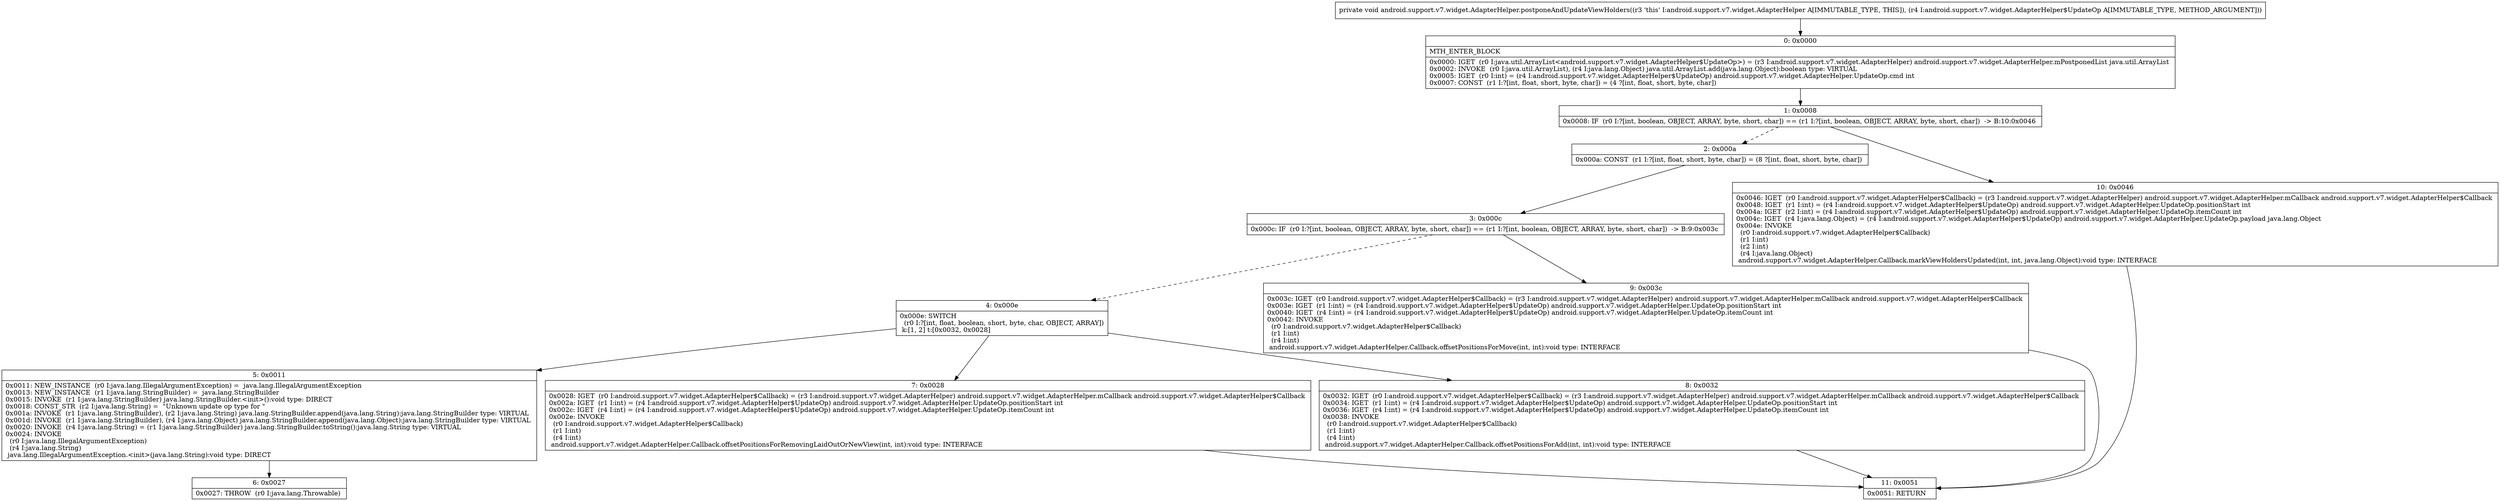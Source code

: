 digraph "CFG forandroid.support.v7.widget.AdapterHelper.postponeAndUpdateViewHolders(Landroid\/support\/v7\/widget\/AdapterHelper$UpdateOp;)V" {
Node_0 [shape=record,label="{0\:\ 0x0000|MTH_ENTER_BLOCK\l|0x0000: IGET  (r0 I:java.util.ArrayList\<android.support.v7.widget.AdapterHelper$UpdateOp\>) = (r3 I:android.support.v7.widget.AdapterHelper) android.support.v7.widget.AdapterHelper.mPostponedList java.util.ArrayList \l0x0002: INVOKE  (r0 I:java.util.ArrayList), (r4 I:java.lang.Object) java.util.ArrayList.add(java.lang.Object):boolean type: VIRTUAL \l0x0005: IGET  (r0 I:int) = (r4 I:android.support.v7.widget.AdapterHelper$UpdateOp) android.support.v7.widget.AdapterHelper.UpdateOp.cmd int \l0x0007: CONST  (r1 I:?[int, float, short, byte, char]) = (4 ?[int, float, short, byte, char]) \l}"];
Node_1 [shape=record,label="{1\:\ 0x0008|0x0008: IF  (r0 I:?[int, boolean, OBJECT, ARRAY, byte, short, char]) == (r1 I:?[int, boolean, OBJECT, ARRAY, byte, short, char])  \-\> B:10:0x0046 \l}"];
Node_2 [shape=record,label="{2\:\ 0x000a|0x000a: CONST  (r1 I:?[int, float, short, byte, char]) = (8 ?[int, float, short, byte, char]) \l}"];
Node_3 [shape=record,label="{3\:\ 0x000c|0x000c: IF  (r0 I:?[int, boolean, OBJECT, ARRAY, byte, short, char]) == (r1 I:?[int, boolean, OBJECT, ARRAY, byte, short, char])  \-\> B:9:0x003c \l}"];
Node_4 [shape=record,label="{4\:\ 0x000e|0x000e: SWITCH  \l  (r0 I:?[int, float, boolean, short, byte, char, OBJECT, ARRAY])\l k:[1, 2] t:[0x0032, 0x0028] \l}"];
Node_5 [shape=record,label="{5\:\ 0x0011|0x0011: NEW_INSTANCE  (r0 I:java.lang.IllegalArgumentException) =  java.lang.IllegalArgumentException \l0x0013: NEW_INSTANCE  (r1 I:java.lang.StringBuilder) =  java.lang.StringBuilder \l0x0015: INVOKE  (r1 I:java.lang.StringBuilder) java.lang.StringBuilder.\<init\>():void type: DIRECT \l0x0018: CONST_STR  (r2 I:java.lang.String) =  \"Unknown update op type for \" \l0x001a: INVOKE  (r1 I:java.lang.StringBuilder), (r2 I:java.lang.String) java.lang.StringBuilder.append(java.lang.String):java.lang.StringBuilder type: VIRTUAL \l0x001d: INVOKE  (r1 I:java.lang.StringBuilder), (r4 I:java.lang.Object) java.lang.StringBuilder.append(java.lang.Object):java.lang.StringBuilder type: VIRTUAL \l0x0020: INVOKE  (r4 I:java.lang.String) = (r1 I:java.lang.StringBuilder) java.lang.StringBuilder.toString():java.lang.String type: VIRTUAL \l0x0024: INVOKE  \l  (r0 I:java.lang.IllegalArgumentException)\l  (r4 I:java.lang.String)\l java.lang.IllegalArgumentException.\<init\>(java.lang.String):void type: DIRECT \l}"];
Node_6 [shape=record,label="{6\:\ 0x0027|0x0027: THROW  (r0 I:java.lang.Throwable) \l}"];
Node_7 [shape=record,label="{7\:\ 0x0028|0x0028: IGET  (r0 I:android.support.v7.widget.AdapterHelper$Callback) = (r3 I:android.support.v7.widget.AdapterHelper) android.support.v7.widget.AdapterHelper.mCallback android.support.v7.widget.AdapterHelper$Callback \l0x002a: IGET  (r1 I:int) = (r4 I:android.support.v7.widget.AdapterHelper$UpdateOp) android.support.v7.widget.AdapterHelper.UpdateOp.positionStart int \l0x002c: IGET  (r4 I:int) = (r4 I:android.support.v7.widget.AdapterHelper$UpdateOp) android.support.v7.widget.AdapterHelper.UpdateOp.itemCount int \l0x002e: INVOKE  \l  (r0 I:android.support.v7.widget.AdapterHelper$Callback)\l  (r1 I:int)\l  (r4 I:int)\l android.support.v7.widget.AdapterHelper.Callback.offsetPositionsForRemovingLaidOutOrNewView(int, int):void type: INTERFACE \l}"];
Node_8 [shape=record,label="{8\:\ 0x0032|0x0032: IGET  (r0 I:android.support.v7.widget.AdapterHelper$Callback) = (r3 I:android.support.v7.widget.AdapterHelper) android.support.v7.widget.AdapterHelper.mCallback android.support.v7.widget.AdapterHelper$Callback \l0x0034: IGET  (r1 I:int) = (r4 I:android.support.v7.widget.AdapterHelper$UpdateOp) android.support.v7.widget.AdapterHelper.UpdateOp.positionStart int \l0x0036: IGET  (r4 I:int) = (r4 I:android.support.v7.widget.AdapterHelper$UpdateOp) android.support.v7.widget.AdapterHelper.UpdateOp.itemCount int \l0x0038: INVOKE  \l  (r0 I:android.support.v7.widget.AdapterHelper$Callback)\l  (r1 I:int)\l  (r4 I:int)\l android.support.v7.widget.AdapterHelper.Callback.offsetPositionsForAdd(int, int):void type: INTERFACE \l}"];
Node_9 [shape=record,label="{9\:\ 0x003c|0x003c: IGET  (r0 I:android.support.v7.widget.AdapterHelper$Callback) = (r3 I:android.support.v7.widget.AdapterHelper) android.support.v7.widget.AdapterHelper.mCallback android.support.v7.widget.AdapterHelper$Callback \l0x003e: IGET  (r1 I:int) = (r4 I:android.support.v7.widget.AdapterHelper$UpdateOp) android.support.v7.widget.AdapterHelper.UpdateOp.positionStart int \l0x0040: IGET  (r4 I:int) = (r4 I:android.support.v7.widget.AdapterHelper$UpdateOp) android.support.v7.widget.AdapterHelper.UpdateOp.itemCount int \l0x0042: INVOKE  \l  (r0 I:android.support.v7.widget.AdapterHelper$Callback)\l  (r1 I:int)\l  (r4 I:int)\l android.support.v7.widget.AdapterHelper.Callback.offsetPositionsForMove(int, int):void type: INTERFACE \l}"];
Node_10 [shape=record,label="{10\:\ 0x0046|0x0046: IGET  (r0 I:android.support.v7.widget.AdapterHelper$Callback) = (r3 I:android.support.v7.widget.AdapterHelper) android.support.v7.widget.AdapterHelper.mCallback android.support.v7.widget.AdapterHelper$Callback \l0x0048: IGET  (r1 I:int) = (r4 I:android.support.v7.widget.AdapterHelper$UpdateOp) android.support.v7.widget.AdapterHelper.UpdateOp.positionStart int \l0x004a: IGET  (r2 I:int) = (r4 I:android.support.v7.widget.AdapterHelper$UpdateOp) android.support.v7.widget.AdapterHelper.UpdateOp.itemCount int \l0x004c: IGET  (r4 I:java.lang.Object) = (r4 I:android.support.v7.widget.AdapterHelper$UpdateOp) android.support.v7.widget.AdapterHelper.UpdateOp.payload java.lang.Object \l0x004e: INVOKE  \l  (r0 I:android.support.v7.widget.AdapterHelper$Callback)\l  (r1 I:int)\l  (r2 I:int)\l  (r4 I:java.lang.Object)\l android.support.v7.widget.AdapterHelper.Callback.markViewHoldersUpdated(int, int, java.lang.Object):void type: INTERFACE \l}"];
Node_11 [shape=record,label="{11\:\ 0x0051|0x0051: RETURN   \l}"];
MethodNode[shape=record,label="{private void android.support.v7.widget.AdapterHelper.postponeAndUpdateViewHolders((r3 'this' I:android.support.v7.widget.AdapterHelper A[IMMUTABLE_TYPE, THIS]), (r4 I:android.support.v7.widget.AdapterHelper$UpdateOp A[IMMUTABLE_TYPE, METHOD_ARGUMENT])) }"];
MethodNode -> Node_0;
Node_0 -> Node_1;
Node_1 -> Node_2[style=dashed];
Node_1 -> Node_10;
Node_2 -> Node_3;
Node_3 -> Node_4[style=dashed];
Node_3 -> Node_9;
Node_4 -> Node_5;
Node_4 -> Node_7;
Node_4 -> Node_8;
Node_5 -> Node_6;
Node_7 -> Node_11;
Node_8 -> Node_11;
Node_9 -> Node_11;
Node_10 -> Node_11;
}

